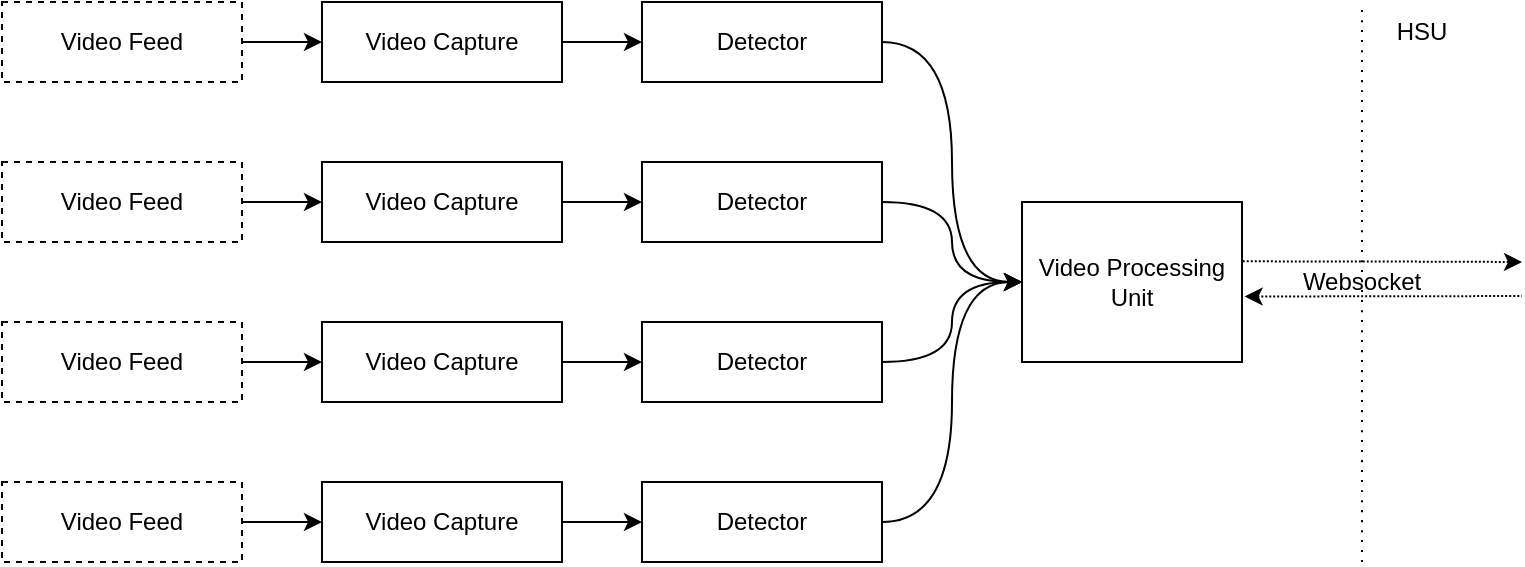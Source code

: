 <mxfile version="15.9.4" type="device"><diagram id="_sC7sa2_rjlF8Xe3dNsA" name="Page-1"><mxGraphModel dx="1186" dy="795" grid="1" gridSize="10" guides="1" tooltips="1" connect="1" arrows="1" fold="1" page="1" pageScale="1" pageWidth="827" pageHeight="1169" math="0" shadow="0"><root><mxCell id="0"/><mxCell id="1" parent="0"/><mxCell id="iIbyMiMn442P4f9LVYek-11" style="edgeStyle=orthogonalEdgeStyle;curved=1;rounded=0;orthogonalLoop=1;jettySize=auto;html=1;entryX=0;entryY=0.5;entryDx=0;entryDy=0;" edge="1" parent="1" source="iIbyMiMn442P4f9LVYek-3" target="iIbyMiMn442P4f9LVYek-5"><mxGeometry relative="1" as="geometry"/></mxCell><mxCell id="iIbyMiMn442P4f9LVYek-3" value="Video Feed" style="rounded=0;whiteSpace=wrap;html=1;dashed=1;" vertex="1" parent="1"><mxGeometry y="240" width="120" height="40" as="geometry"/></mxCell><mxCell id="iIbyMiMn442P4f9LVYek-13" style="edgeStyle=orthogonalEdgeStyle;curved=1;rounded=0;orthogonalLoop=1;jettySize=auto;html=1;entryX=0;entryY=0.5;entryDx=0;entryDy=0;" edge="1" parent="1" source="iIbyMiMn442P4f9LVYek-5" target="iIbyMiMn442P4f9LVYek-12"><mxGeometry relative="1" as="geometry"/></mxCell><mxCell id="iIbyMiMn442P4f9LVYek-5" value="Video Capture" style="rounded=0;whiteSpace=wrap;html=1;" vertex="1" parent="1"><mxGeometry x="160" y="240" width="120" height="40" as="geometry"/></mxCell><mxCell id="iIbyMiMn442P4f9LVYek-30" style="edgeStyle=orthogonalEdgeStyle;curved=1;rounded=0;orthogonalLoop=1;jettySize=auto;html=1;entryX=0;entryY=0.5;entryDx=0;entryDy=0;" edge="1" parent="1" source="iIbyMiMn442P4f9LVYek-12" target="iIbyMiMn442P4f9LVYek-29"><mxGeometry relative="1" as="geometry"/></mxCell><mxCell id="iIbyMiMn442P4f9LVYek-12" value="Detector" style="rounded=0;whiteSpace=wrap;html=1;" vertex="1" parent="1"><mxGeometry x="320" y="240" width="120" height="40" as="geometry"/></mxCell><mxCell id="iIbyMiMn442P4f9LVYek-23" style="edgeStyle=orthogonalEdgeStyle;curved=1;rounded=0;orthogonalLoop=1;jettySize=auto;html=1;entryX=0;entryY=0.5;entryDx=0;entryDy=0;" edge="1" parent="1" source="iIbyMiMn442P4f9LVYek-14" target="iIbyMiMn442P4f9LVYek-15"><mxGeometry relative="1" as="geometry"/></mxCell><mxCell id="iIbyMiMn442P4f9LVYek-14" value="Video Feed" style="rounded=0;whiteSpace=wrap;html=1;dashed=1;" vertex="1" parent="1"><mxGeometry y="320" width="120" height="40" as="geometry"/></mxCell><mxCell id="iIbyMiMn442P4f9LVYek-28" style="edgeStyle=orthogonalEdgeStyle;curved=1;rounded=0;orthogonalLoop=1;jettySize=auto;html=1;entryX=0;entryY=0.5;entryDx=0;entryDy=0;" edge="1" parent="1" source="iIbyMiMn442P4f9LVYek-15" target="iIbyMiMn442P4f9LVYek-16"><mxGeometry relative="1" as="geometry"/></mxCell><mxCell id="iIbyMiMn442P4f9LVYek-15" value="Video Capture" style="rounded=0;whiteSpace=wrap;html=1;" vertex="1" parent="1"><mxGeometry x="160" y="320" width="120" height="40" as="geometry"/></mxCell><mxCell id="iIbyMiMn442P4f9LVYek-32" style="edgeStyle=orthogonalEdgeStyle;curved=1;rounded=0;orthogonalLoop=1;jettySize=auto;html=1;entryX=0;entryY=0.5;entryDx=0;entryDy=0;" edge="1" parent="1" source="iIbyMiMn442P4f9LVYek-16" target="iIbyMiMn442P4f9LVYek-29"><mxGeometry relative="1" as="geometry"/></mxCell><mxCell id="iIbyMiMn442P4f9LVYek-16" value="Detector" style="rounded=0;whiteSpace=wrap;html=1;" vertex="1" parent="1"><mxGeometry x="320" y="320" width="120" height="40" as="geometry"/></mxCell><mxCell id="iIbyMiMn442P4f9LVYek-24" style="edgeStyle=orthogonalEdgeStyle;curved=1;rounded=0;orthogonalLoop=1;jettySize=auto;html=1;entryX=0;entryY=0.5;entryDx=0;entryDy=0;" edge="1" parent="1" source="iIbyMiMn442P4f9LVYek-17" target="iIbyMiMn442P4f9LVYek-18"><mxGeometry relative="1" as="geometry"/></mxCell><mxCell id="iIbyMiMn442P4f9LVYek-17" value="Video Feed" style="rounded=0;whiteSpace=wrap;html=1;dashed=1;" vertex="1" parent="1"><mxGeometry y="400" width="120" height="40" as="geometry"/></mxCell><mxCell id="iIbyMiMn442P4f9LVYek-27" style="edgeStyle=orthogonalEdgeStyle;curved=1;rounded=0;orthogonalLoop=1;jettySize=auto;html=1;entryX=0;entryY=0.5;entryDx=0;entryDy=0;" edge="1" parent="1" source="iIbyMiMn442P4f9LVYek-18" target="iIbyMiMn442P4f9LVYek-19"><mxGeometry relative="1" as="geometry"/></mxCell><mxCell id="iIbyMiMn442P4f9LVYek-18" value="Video Capture" style="rounded=0;whiteSpace=wrap;html=1;" vertex="1" parent="1"><mxGeometry x="160" y="400" width="120" height="40" as="geometry"/></mxCell><mxCell id="iIbyMiMn442P4f9LVYek-33" style="edgeStyle=orthogonalEdgeStyle;curved=1;rounded=0;orthogonalLoop=1;jettySize=auto;html=1;entryX=0;entryY=0.5;entryDx=0;entryDy=0;" edge="1" parent="1" source="iIbyMiMn442P4f9LVYek-19" target="iIbyMiMn442P4f9LVYek-29"><mxGeometry relative="1" as="geometry"/></mxCell><mxCell id="iIbyMiMn442P4f9LVYek-19" value="Detector" style="rounded=0;whiteSpace=wrap;html=1;" vertex="1" parent="1"><mxGeometry x="320" y="400" width="120" height="40" as="geometry"/></mxCell><mxCell id="iIbyMiMn442P4f9LVYek-25" style="edgeStyle=orthogonalEdgeStyle;curved=1;rounded=0;orthogonalLoop=1;jettySize=auto;html=1;entryX=0;entryY=0.5;entryDx=0;entryDy=0;" edge="1" parent="1" source="iIbyMiMn442P4f9LVYek-20" target="iIbyMiMn442P4f9LVYek-21"><mxGeometry relative="1" as="geometry"/></mxCell><mxCell id="iIbyMiMn442P4f9LVYek-20" value="Video Feed" style="rounded=0;whiteSpace=wrap;html=1;dashed=1;" vertex="1" parent="1"><mxGeometry y="480" width="120" height="40" as="geometry"/></mxCell><mxCell id="iIbyMiMn442P4f9LVYek-26" style="edgeStyle=orthogonalEdgeStyle;curved=1;rounded=0;orthogonalLoop=1;jettySize=auto;html=1;entryX=0;entryY=0.5;entryDx=0;entryDy=0;" edge="1" parent="1" source="iIbyMiMn442P4f9LVYek-21" target="iIbyMiMn442P4f9LVYek-22"><mxGeometry relative="1" as="geometry"/></mxCell><mxCell id="iIbyMiMn442P4f9LVYek-21" value="Video Capture" style="rounded=0;whiteSpace=wrap;html=1;" vertex="1" parent="1"><mxGeometry x="160" y="480" width="120" height="40" as="geometry"/></mxCell><mxCell id="iIbyMiMn442P4f9LVYek-34" style="edgeStyle=orthogonalEdgeStyle;curved=1;rounded=0;orthogonalLoop=1;jettySize=auto;html=1;entryX=0;entryY=0.5;entryDx=0;entryDy=0;" edge="1" parent="1" source="iIbyMiMn442P4f9LVYek-22" target="iIbyMiMn442P4f9LVYek-29"><mxGeometry relative="1" as="geometry"/></mxCell><mxCell id="iIbyMiMn442P4f9LVYek-22" value="Detector" style="rounded=0;whiteSpace=wrap;html=1;" vertex="1" parent="1"><mxGeometry x="320" y="480" width="120" height="40" as="geometry"/></mxCell><mxCell id="iIbyMiMn442P4f9LVYek-38" style="edgeStyle=orthogonalEdgeStyle;curved=1;rounded=0;orthogonalLoop=1;jettySize=auto;html=1;exitX=1.003;exitY=0.371;exitDx=0;exitDy=0;exitPerimeter=0;dashed=1;dashPattern=1 1;" edge="1" parent="1" source="iIbyMiMn442P4f9LVYek-29"><mxGeometry relative="1" as="geometry"><mxPoint x="760" y="370" as="targetPoint"/></mxGeometry></mxCell><mxCell id="iIbyMiMn442P4f9LVYek-39" style="edgeStyle=orthogonalEdgeStyle;curved=1;rounded=0;orthogonalLoop=1;jettySize=auto;html=1;exitX=1.012;exitY=0.59;exitDx=0;exitDy=0;exitPerimeter=0;endArrow=none;endFill=0;startArrow=classic;startFill=1;dashed=1;dashPattern=1 1;" edge="1" parent="1" source="iIbyMiMn442P4f9LVYek-29"><mxGeometry relative="1" as="geometry"><mxPoint x="760" y="387" as="targetPoint"/></mxGeometry></mxCell><mxCell id="iIbyMiMn442P4f9LVYek-29" value="Video Processing Unit" style="rounded=0;whiteSpace=wrap;html=1;" vertex="1" parent="1"><mxGeometry x="510" y="340" width="110" height="80" as="geometry"/></mxCell><mxCell id="iIbyMiMn442P4f9LVYek-35" value="" style="endArrow=none;dashed=1;html=1;rounded=0;curved=1;dashPattern=1 4;" edge="1" parent="1"><mxGeometry width="50" height="50" relative="1" as="geometry"><mxPoint x="680" y="520" as="sourcePoint"/><mxPoint x="680" y="240" as="targetPoint"/></mxGeometry></mxCell><mxCell id="iIbyMiMn442P4f9LVYek-37" value="HSU" style="text;html=1;strokeColor=none;fillColor=none;align=center;verticalAlign=middle;whiteSpace=wrap;rounded=0;" vertex="1" parent="1"><mxGeometry x="680" y="240" width="60" height="30" as="geometry"/></mxCell><mxCell id="iIbyMiMn442P4f9LVYek-40" value="Websocket" style="text;html=1;strokeColor=none;fillColor=none;align=center;verticalAlign=middle;whiteSpace=wrap;rounded=0;fontSize=12;" vertex="1" parent="1"><mxGeometry x="650" y="372.5" width="60" height="15" as="geometry"/></mxCell></root></mxGraphModel></diagram></mxfile>